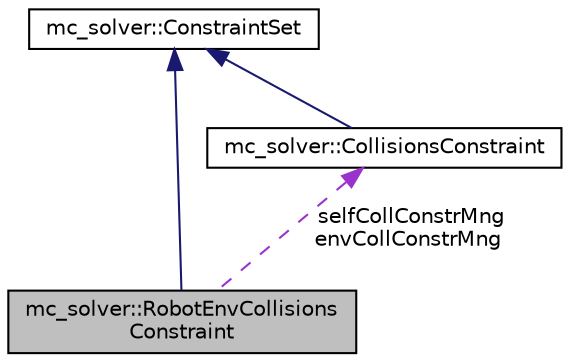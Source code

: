 digraph "mc_solver::RobotEnvCollisionsConstraint"
{
 // INTERACTIVE_SVG=YES
  edge [fontname="Helvetica",fontsize="10",labelfontname="Helvetica",labelfontsize="10"];
  node [fontname="Helvetica",fontsize="10",shape=record];
  Node2 [label="mc_solver::RobotEnvCollisions\lConstraint",height=0.2,width=0.4,color="black", fillcolor="grey75", style="filled", fontcolor="black"];
  Node3 -> Node2 [dir="back",color="midnightblue",fontsize="10",style="solid",fontname="Helvetica"];
  Node3 [label="mc_solver::ConstraintSet",height=0.2,width=0.4,color="black", fillcolor="white", style="filled",URL="$structmc__solver_1_1ConstraintSet.html",tooltip="This class is a basis to wrap Constraint functions from Tasks. The aim of such wrappers should be two..."];
  Node4 -> Node2 [dir="back",color="darkorchid3",fontsize="10",style="dashed",label=" selfCollConstrMng\nenvCollConstrMng" ,fontname="Helvetica"];
  Node4 [label="mc_solver::CollisionsConstraint",height=0.2,width=0.4,color="black", fillcolor="white", style="filled",URL="$structmc__solver_1_1CollisionsConstraint.html",tooltip="Create a collision constraint between two robots. If the two robots are the same, this effectivly cre..."];
  Node3 -> Node4 [dir="back",color="midnightblue",fontsize="10",style="solid",fontname="Helvetica"];
}
